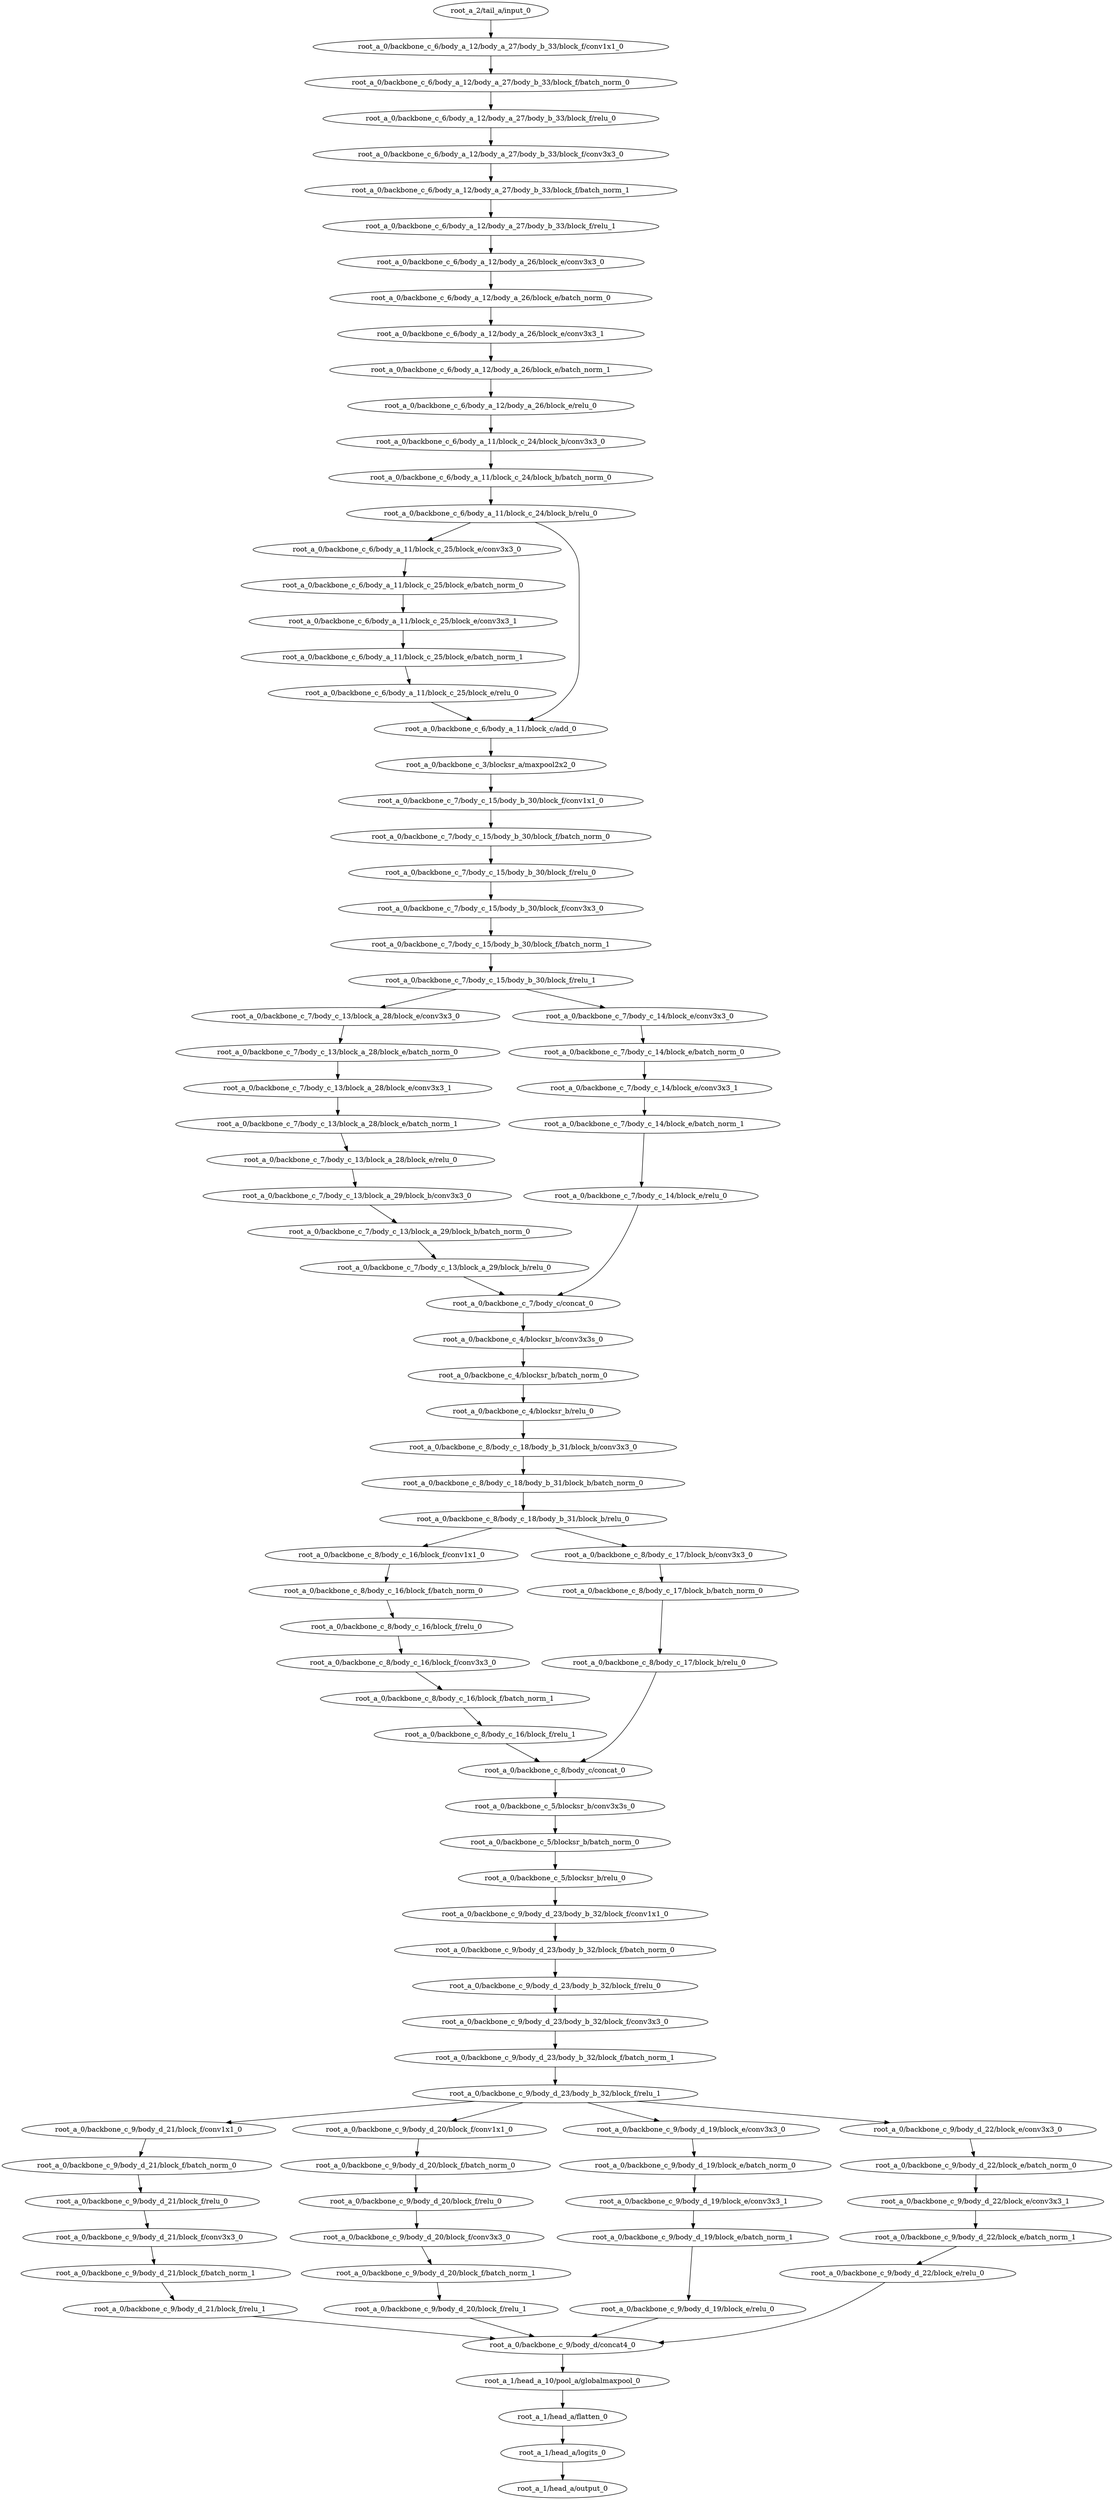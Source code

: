 digraph root_a {
	"root_a_2/tail_a/input_0"
	"root_a_0/backbone_c_6/body_a_12/body_a_27/body_b_33/block_f/conv1x1_0"
	"root_a_0/backbone_c_6/body_a_12/body_a_27/body_b_33/block_f/batch_norm_0"
	"root_a_0/backbone_c_6/body_a_12/body_a_27/body_b_33/block_f/relu_0"
	"root_a_0/backbone_c_6/body_a_12/body_a_27/body_b_33/block_f/conv3x3_0"
	"root_a_0/backbone_c_6/body_a_12/body_a_27/body_b_33/block_f/batch_norm_1"
	"root_a_0/backbone_c_6/body_a_12/body_a_27/body_b_33/block_f/relu_1"
	"root_a_0/backbone_c_6/body_a_12/body_a_26/block_e/conv3x3_0"
	"root_a_0/backbone_c_6/body_a_12/body_a_26/block_e/batch_norm_0"
	"root_a_0/backbone_c_6/body_a_12/body_a_26/block_e/conv3x3_1"
	"root_a_0/backbone_c_6/body_a_12/body_a_26/block_e/batch_norm_1"
	"root_a_0/backbone_c_6/body_a_12/body_a_26/block_e/relu_0"
	"root_a_0/backbone_c_6/body_a_11/block_c_24/block_b/conv3x3_0"
	"root_a_0/backbone_c_6/body_a_11/block_c_24/block_b/batch_norm_0"
	"root_a_0/backbone_c_6/body_a_11/block_c_24/block_b/relu_0"
	"root_a_0/backbone_c_6/body_a_11/block_c_25/block_e/conv3x3_0"
	"root_a_0/backbone_c_6/body_a_11/block_c_25/block_e/batch_norm_0"
	"root_a_0/backbone_c_6/body_a_11/block_c_25/block_e/conv3x3_1"
	"root_a_0/backbone_c_6/body_a_11/block_c_25/block_e/batch_norm_1"
	"root_a_0/backbone_c_6/body_a_11/block_c_25/block_e/relu_0"
	"root_a_0/backbone_c_6/body_a_11/block_c/add_0"
	"root_a_0/backbone_c_3/blocksr_a/maxpool2x2_0"
	"root_a_0/backbone_c_7/body_c_15/body_b_30/block_f/conv1x1_0"
	"root_a_0/backbone_c_7/body_c_15/body_b_30/block_f/batch_norm_0"
	"root_a_0/backbone_c_7/body_c_15/body_b_30/block_f/relu_0"
	"root_a_0/backbone_c_7/body_c_15/body_b_30/block_f/conv3x3_0"
	"root_a_0/backbone_c_7/body_c_15/body_b_30/block_f/batch_norm_1"
	"root_a_0/backbone_c_7/body_c_15/body_b_30/block_f/relu_1"
	"root_a_0/backbone_c_7/body_c_13/block_a_28/block_e/conv3x3_0"
	"root_a_0/backbone_c_7/body_c_13/block_a_28/block_e/batch_norm_0"
	"root_a_0/backbone_c_7/body_c_13/block_a_28/block_e/conv3x3_1"
	"root_a_0/backbone_c_7/body_c_13/block_a_28/block_e/batch_norm_1"
	"root_a_0/backbone_c_7/body_c_13/block_a_28/block_e/relu_0"
	"root_a_0/backbone_c_7/body_c_13/block_a_29/block_b/conv3x3_0"
	"root_a_0/backbone_c_7/body_c_13/block_a_29/block_b/batch_norm_0"
	"root_a_0/backbone_c_7/body_c_13/block_a_29/block_b/relu_0"
	"root_a_0/backbone_c_7/body_c_14/block_e/conv3x3_0"
	"root_a_0/backbone_c_7/body_c_14/block_e/batch_norm_0"
	"root_a_0/backbone_c_7/body_c_14/block_e/conv3x3_1"
	"root_a_0/backbone_c_7/body_c_14/block_e/batch_norm_1"
	"root_a_0/backbone_c_7/body_c_14/block_e/relu_0"
	"root_a_0/backbone_c_7/body_c/concat_0"
	"root_a_0/backbone_c_4/blocksr_b/conv3x3s_0"
	"root_a_0/backbone_c_4/blocksr_b/batch_norm_0"
	"root_a_0/backbone_c_4/blocksr_b/relu_0"
	"root_a_0/backbone_c_8/body_c_18/body_b_31/block_b/conv3x3_0"
	"root_a_0/backbone_c_8/body_c_18/body_b_31/block_b/batch_norm_0"
	"root_a_0/backbone_c_8/body_c_18/body_b_31/block_b/relu_0"
	"root_a_0/backbone_c_8/body_c_16/block_f/conv1x1_0"
	"root_a_0/backbone_c_8/body_c_16/block_f/batch_norm_0"
	"root_a_0/backbone_c_8/body_c_16/block_f/relu_0"
	"root_a_0/backbone_c_8/body_c_16/block_f/conv3x3_0"
	"root_a_0/backbone_c_8/body_c_16/block_f/batch_norm_1"
	"root_a_0/backbone_c_8/body_c_16/block_f/relu_1"
	"root_a_0/backbone_c_8/body_c_17/block_b/conv3x3_0"
	"root_a_0/backbone_c_8/body_c_17/block_b/batch_norm_0"
	"root_a_0/backbone_c_8/body_c_17/block_b/relu_0"
	"root_a_0/backbone_c_8/body_c/concat_0"
	"root_a_0/backbone_c_5/blocksr_b/conv3x3s_0"
	"root_a_0/backbone_c_5/blocksr_b/batch_norm_0"
	"root_a_0/backbone_c_5/blocksr_b/relu_0"
	"root_a_0/backbone_c_9/body_d_23/body_b_32/block_f/conv1x1_0"
	"root_a_0/backbone_c_9/body_d_23/body_b_32/block_f/batch_norm_0"
	"root_a_0/backbone_c_9/body_d_23/body_b_32/block_f/relu_0"
	"root_a_0/backbone_c_9/body_d_23/body_b_32/block_f/conv3x3_0"
	"root_a_0/backbone_c_9/body_d_23/body_b_32/block_f/batch_norm_1"
	"root_a_0/backbone_c_9/body_d_23/body_b_32/block_f/relu_1"
	"root_a_0/backbone_c_9/body_d_21/block_f/conv1x1_0"
	"root_a_0/backbone_c_9/body_d_21/block_f/batch_norm_0"
	"root_a_0/backbone_c_9/body_d_21/block_f/relu_0"
	"root_a_0/backbone_c_9/body_d_21/block_f/conv3x3_0"
	"root_a_0/backbone_c_9/body_d_21/block_f/batch_norm_1"
	"root_a_0/backbone_c_9/body_d_21/block_f/relu_1"
	"root_a_0/backbone_c_9/body_d_20/block_f/conv1x1_0"
	"root_a_0/backbone_c_9/body_d_20/block_f/batch_norm_0"
	"root_a_0/backbone_c_9/body_d_20/block_f/relu_0"
	"root_a_0/backbone_c_9/body_d_20/block_f/conv3x3_0"
	"root_a_0/backbone_c_9/body_d_20/block_f/batch_norm_1"
	"root_a_0/backbone_c_9/body_d_20/block_f/relu_1"
	"root_a_0/backbone_c_9/body_d_19/block_e/conv3x3_0"
	"root_a_0/backbone_c_9/body_d_19/block_e/batch_norm_0"
	"root_a_0/backbone_c_9/body_d_19/block_e/conv3x3_1"
	"root_a_0/backbone_c_9/body_d_19/block_e/batch_norm_1"
	"root_a_0/backbone_c_9/body_d_19/block_e/relu_0"
	"root_a_0/backbone_c_9/body_d_22/block_e/conv3x3_0"
	"root_a_0/backbone_c_9/body_d_22/block_e/batch_norm_0"
	"root_a_0/backbone_c_9/body_d_22/block_e/conv3x3_1"
	"root_a_0/backbone_c_9/body_d_22/block_e/batch_norm_1"
	"root_a_0/backbone_c_9/body_d_22/block_e/relu_0"
	"root_a_0/backbone_c_9/body_d/concat4_0"
	"root_a_1/head_a_10/pool_a/globalmaxpool_0"
	"root_a_1/head_a/flatten_0"
	"root_a_1/head_a/logits_0"
	"root_a_1/head_a/output_0"

	"root_a_2/tail_a/input_0" -> "root_a_0/backbone_c_6/body_a_12/body_a_27/body_b_33/block_f/conv1x1_0"
	"root_a_0/backbone_c_6/body_a_12/body_a_27/body_b_33/block_f/conv1x1_0" -> "root_a_0/backbone_c_6/body_a_12/body_a_27/body_b_33/block_f/batch_norm_0"
	"root_a_0/backbone_c_6/body_a_12/body_a_27/body_b_33/block_f/batch_norm_0" -> "root_a_0/backbone_c_6/body_a_12/body_a_27/body_b_33/block_f/relu_0"
	"root_a_0/backbone_c_6/body_a_12/body_a_27/body_b_33/block_f/relu_0" -> "root_a_0/backbone_c_6/body_a_12/body_a_27/body_b_33/block_f/conv3x3_0"
	"root_a_0/backbone_c_6/body_a_12/body_a_27/body_b_33/block_f/conv3x3_0" -> "root_a_0/backbone_c_6/body_a_12/body_a_27/body_b_33/block_f/batch_norm_1"
	"root_a_0/backbone_c_6/body_a_12/body_a_27/body_b_33/block_f/batch_norm_1" -> "root_a_0/backbone_c_6/body_a_12/body_a_27/body_b_33/block_f/relu_1"
	"root_a_0/backbone_c_6/body_a_12/body_a_27/body_b_33/block_f/relu_1" -> "root_a_0/backbone_c_6/body_a_12/body_a_26/block_e/conv3x3_0"
	"root_a_0/backbone_c_6/body_a_12/body_a_26/block_e/conv3x3_0" -> "root_a_0/backbone_c_6/body_a_12/body_a_26/block_e/batch_norm_0"
	"root_a_0/backbone_c_6/body_a_12/body_a_26/block_e/batch_norm_0" -> "root_a_0/backbone_c_6/body_a_12/body_a_26/block_e/conv3x3_1"
	"root_a_0/backbone_c_6/body_a_12/body_a_26/block_e/conv3x3_1" -> "root_a_0/backbone_c_6/body_a_12/body_a_26/block_e/batch_norm_1"
	"root_a_0/backbone_c_6/body_a_12/body_a_26/block_e/batch_norm_1" -> "root_a_0/backbone_c_6/body_a_12/body_a_26/block_e/relu_0"
	"root_a_0/backbone_c_6/body_a_12/body_a_26/block_e/relu_0" -> "root_a_0/backbone_c_6/body_a_11/block_c_24/block_b/conv3x3_0"
	"root_a_0/backbone_c_6/body_a_11/block_c_24/block_b/conv3x3_0" -> "root_a_0/backbone_c_6/body_a_11/block_c_24/block_b/batch_norm_0"
	"root_a_0/backbone_c_6/body_a_11/block_c_24/block_b/batch_norm_0" -> "root_a_0/backbone_c_6/body_a_11/block_c_24/block_b/relu_0"
	"root_a_0/backbone_c_6/body_a_11/block_c_24/block_b/relu_0" -> "root_a_0/backbone_c_6/body_a_11/block_c_25/block_e/conv3x3_0"
	"root_a_0/backbone_c_6/body_a_11/block_c_25/block_e/conv3x3_0" -> "root_a_0/backbone_c_6/body_a_11/block_c_25/block_e/batch_norm_0"
	"root_a_0/backbone_c_6/body_a_11/block_c_25/block_e/batch_norm_0" -> "root_a_0/backbone_c_6/body_a_11/block_c_25/block_e/conv3x3_1"
	"root_a_0/backbone_c_6/body_a_11/block_c_25/block_e/conv3x3_1" -> "root_a_0/backbone_c_6/body_a_11/block_c_25/block_e/batch_norm_1"
	"root_a_0/backbone_c_6/body_a_11/block_c_25/block_e/batch_norm_1" -> "root_a_0/backbone_c_6/body_a_11/block_c_25/block_e/relu_0"
	"root_a_0/backbone_c_6/body_a_11/block_c_25/block_e/relu_0" -> "root_a_0/backbone_c_6/body_a_11/block_c/add_0"
	"root_a_0/backbone_c_6/body_a_11/block_c_24/block_b/relu_0" -> "root_a_0/backbone_c_6/body_a_11/block_c/add_0"
	"root_a_0/backbone_c_6/body_a_11/block_c/add_0" -> "root_a_0/backbone_c_3/blocksr_a/maxpool2x2_0"
	"root_a_0/backbone_c_3/blocksr_a/maxpool2x2_0" -> "root_a_0/backbone_c_7/body_c_15/body_b_30/block_f/conv1x1_0"
	"root_a_0/backbone_c_7/body_c_15/body_b_30/block_f/conv1x1_0" -> "root_a_0/backbone_c_7/body_c_15/body_b_30/block_f/batch_norm_0"
	"root_a_0/backbone_c_7/body_c_15/body_b_30/block_f/batch_norm_0" -> "root_a_0/backbone_c_7/body_c_15/body_b_30/block_f/relu_0"
	"root_a_0/backbone_c_7/body_c_15/body_b_30/block_f/relu_0" -> "root_a_0/backbone_c_7/body_c_15/body_b_30/block_f/conv3x3_0"
	"root_a_0/backbone_c_7/body_c_15/body_b_30/block_f/conv3x3_0" -> "root_a_0/backbone_c_7/body_c_15/body_b_30/block_f/batch_norm_1"
	"root_a_0/backbone_c_7/body_c_15/body_b_30/block_f/batch_norm_1" -> "root_a_0/backbone_c_7/body_c_15/body_b_30/block_f/relu_1"
	"root_a_0/backbone_c_7/body_c_15/body_b_30/block_f/relu_1" -> "root_a_0/backbone_c_7/body_c_13/block_a_28/block_e/conv3x3_0"
	"root_a_0/backbone_c_7/body_c_13/block_a_28/block_e/conv3x3_0" -> "root_a_0/backbone_c_7/body_c_13/block_a_28/block_e/batch_norm_0"
	"root_a_0/backbone_c_7/body_c_13/block_a_28/block_e/batch_norm_0" -> "root_a_0/backbone_c_7/body_c_13/block_a_28/block_e/conv3x3_1"
	"root_a_0/backbone_c_7/body_c_13/block_a_28/block_e/conv3x3_1" -> "root_a_0/backbone_c_7/body_c_13/block_a_28/block_e/batch_norm_1"
	"root_a_0/backbone_c_7/body_c_13/block_a_28/block_e/batch_norm_1" -> "root_a_0/backbone_c_7/body_c_13/block_a_28/block_e/relu_0"
	"root_a_0/backbone_c_7/body_c_13/block_a_28/block_e/relu_0" -> "root_a_0/backbone_c_7/body_c_13/block_a_29/block_b/conv3x3_0"
	"root_a_0/backbone_c_7/body_c_13/block_a_29/block_b/conv3x3_0" -> "root_a_0/backbone_c_7/body_c_13/block_a_29/block_b/batch_norm_0"
	"root_a_0/backbone_c_7/body_c_13/block_a_29/block_b/batch_norm_0" -> "root_a_0/backbone_c_7/body_c_13/block_a_29/block_b/relu_0"
	"root_a_0/backbone_c_7/body_c_15/body_b_30/block_f/relu_1" -> "root_a_0/backbone_c_7/body_c_14/block_e/conv3x3_0"
	"root_a_0/backbone_c_7/body_c_14/block_e/conv3x3_0" -> "root_a_0/backbone_c_7/body_c_14/block_e/batch_norm_0"
	"root_a_0/backbone_c_7/body_c_14/block_e/batch_norm_0" -> "root_a_0/backbone_c_7/body_c_14/block_e/conv3x3_1"
	"root_a_0/backbone_c_7/body_c_14/block_e/conv3x3_1" -> "root_a_0/backbone_c_7/body_c_14/block_e/batch_norm_1"
	"root_a_0/backbone_c_7/body_c_14/block_e/batch_norm_1" -> "root_a_0/backbone_c_7/body_c_14/block_e/relu_0"
	"root_a_0/backbone_c_7/body_c_13/block_a_29/block_b/relu_0" -> "root_a_0/backbone_c_7/body_c/concat_0"
	"root_a_0/backbone_c_7/body_c_14/block_e/relu_0" -> "root_a_0/backbone_c_7/body_c/concat_0"
	"root_a_0/backbone_c_7/body_c/concat_0" -> "root_a_0/backbone_c_4/blocksr_b/conv3x3s_0"
	"root_a_0/backbone_c_4/blocksr_b/conv3x3s_0" -> "root_a_0/backbone_c_4/blocksr_b/batch_norm_0"
	"root_a_0/backbone_c_4/blocksr_b/batch_norm_0" -> "root_a_0/backbone_c_4/blocksr_b/relu_0"
	"root_a_0/backbone_c_4/blocksr_b/relu_0" -> "root_a_0/backbone_c_8/body_c_18/body_b_31/block_b/conv3x3_0"
	"root_a_0/backbone_c_8/body_c_18/body_b_31/block_b/conv3x3_0" -> "root_a_0/backbone_c_8/body_c_18/body_b_31/block_b/batch_norm_0"
	"root_a_0/backbone_c_8/body_c_18/body_b_31/block_b/batch_norm_0" -> "root_a_0/backbone_c_8/body_c_18/body_b_31/block_b/relu_0"
	"root_a_0/backbone_c_8/body_c_18/body_b_31/block_b/relu_0" -> "root_a_0/backbone_c_8/body_c_16/block_f/conv1x1_0"
	"root_a_0/backbone_c_8/body_c_16/block_f/conv1x1_0" -> "root_a_0/backbone_c_8/body_c_16/block_f/batch_norm_0"
	"root_a_0/backbone_c_8/body_c_16/block_f/batch_norm_0" -> "root_a_0/backbone_c_8/body_c_16/block_f/relu_0"
	"root_a_0/backbone_c_8/body_c_16/block_f/relu_0" -> "root_a_0/backbone_c_8/body_c_16/block_f/conv3x3_0"
	"root_a_0/backbone_c_8/body_c_16/block_f/conv3x3_0" -> "root_a_0/backbone_c_8/body_c_16/block_f/batch_norm_1"
	"root_a_0/backbone_c_8/body_c_16/block_f/batch_norm_1" -> "root_a_0/backbone_c_8/body_c_16/block_f/relu_1"
	"root_a_0/backbone_c_8/body_c_18/body_b_31/block_b/relu_0" -> "root_a_0/backbone_c_8/body_c_17/block_b/conv3x3_0"
	"root_a_0/backbone_c_8/body_c_17/block_b/conv3x3_0" -> "root_a_0/backbone_c_8/body_c_17/block_b/batch_norm_0"
	"root_a_0/backbone_c_8/body_c_17/block_b/batch_norm_0" -> "root_a_0/backbone_c_8/body_c_17/block_b/relu_0"
	"root_a_0/backbone_c_8/body_c_16/block_f/relu_1" -> "root_a_0/backbone_c_8/body_c/concat_0"
	"root_a_0/backbone_c_8/body_c_17/block_b/relu_0" -> "root_a_0/backbone_c_8/body_c/concat_0"
	"root_a_0/backbone_c_8/body_c/concat_0" -> "root_a_0/backbone_c_5/blocksr_b/conv3x3s_0"
	"root_a_0/backbone_c_5/blocksr_b/conv3x3s_0" -> "root_a_0/backbone_c_5/blocksr_b/batch_norm_0"
	"root_a_0/backbone_c_5/blocksr_b/batch_norm_0" -> "root_a_0/backbone_c_5/blocksr_b/relu_0"
	"root_a_0/backbone_c_5/blocksr_b/relu_0" -> "root_a_0/backbone_c_9/body_d_23/body_b_32/block_f/conv1x1_0"
	"root_a_0/backbone_c_9/body_d_23/body_b_32/block_f/conv1x1_0" -> "root_a_0/backbone_c_9/body_d_23/body_b_32/block_f/batch_norm_0"
	"root_a_0/backbone_c_9/body_d_23/body_b_32/block_f/batch_norm_0" -> "root_a_0/backbone_c_9/body_d_23/body_b_32/block_f/relu_0"
	"root_a_0/backbone_c_9/body_d_23/body_b_32/block_f/relu_0" -> "root_a_0/backbone_c_9/body_d_23/body_b_32/block_f/conv3x3_0"
	"root_a_0/backbone_c_9/body_d_23/body_b_32/block_f/conv3x3_0" -> "root_a_0/backbone_c_9/body_d_23/body_b_32/block_f/batch_norm_1"
	"root_a_0/backbone_c_9/body_d_23/body_b_32/block_f/batch_norm_1" -> "root_a_0/backbone_c_9/body_d_23/body_b_32/block_f/relu_1"
	"root_a_0/backbone_c_9/body_d_23/body_b_32/block_f/relu_1" -> "root_a_0/backbone_c_9/body_d_21/block_f/conv1x1_0"
	"root_a_0/backbone_c_9/body_d_21/block_f/conv1x1_0" -> "root_a_0/backbone_c_9/body_d_21/block_f/batch_norm_0"
	"root_a_0/backbone_c_9/body_d_21/block_f/batch_norm_0" -> "root_a_0/backbone_c_9/body_d_21/block_f/relu_0"
	"root_a_0/backbone_c_9/body_d_21/block_f/relu_0" -> "root_a_0/backbone_c_9/body_d_21/block_f/conv3x3_0"
	"root_a_0/backbone_c_9/body_d_21/block_f/conv3x3_0" -> "root_a_0/backbone_c_9/body_d_21/block_f/batch_norm_1"
	"root_a_0/backbone_c_9/body_d_21/block_f/batch_norm_1" -> "root_a_0/backbone_c_9/body_d_21/block_f/relu_1"
	"root_a_0/backbone_c_9/body_d_23/body_b_32/block_f/relu_1" -> "root_a_0/backbone_c_9/body_d_20/block_f/conv1x1_0"
	"root_a_0/backbone_c_9/body_d_20/block_f/conv1x1_0" -> "root_a_0/backbone_c_9/body_d_20/block_f/batch_norm_0"
	"root_a_0/backbone_c_9/body_d_20/block_f/batch_norm_0" -> "root_a_0/backbone_c_9/body_d_20/block_f/relu_0"
	"root_a_0/backbone_c_9/body_d_20/block_f/relu_0" -> "root_a_0/backbone_c_9/body_d_20/block_f/conv3x3_0"
	"root_a_0/backbone_c_9/body_d_20/block_f/conv3x3_0" -> "root_a_0/backbone_c_9/body_d_20/block_f/batch_norm_1"
	"root_a_0/backbone_c_9/body_d_20/block_f/batch_norm_1" -> "root_a_0/backbone_c_9/body_d_20/block_f/relu_1"
	"root_a_0/backbone_c_9/body_d_23/body_b_32/block_f/relu_1" -> "root_a_0/backbone_c_9/body_d_19/block_e/conv3x3_0"
	"root_a_0/backbone_c_9/body_d_19/block_e/conv3x3_0" -> "root_a_0/backbone_c_9/body_d_19/block_e/batch_norm_0"
	"root_a_0/backbone_c_9/body_d_19/block_e/batch_norm_0" -> "root_a_0/backbone_c_9/body_d_19/block_e/conv3x3_1"
	"root_a_0/backbone_c_9/body_d_19/block_e/conv3x3_1" -> "root_a_0/backbone_c_9/body_d_19/block_e/batch_norm_1"
	"root_a_0/backbone_c_9/body_d_19/block_e/batch_norm_1" -> "root_a_0/backbone_c_9/body_d_19/block_e/relu_0"
	"root_a_0/backbone_c_9/body_d_23/body_b_32/block_f/relu_1" -> "root_a_0/backbone_c_9/body_d_22/block_e/conv3x3_0"
	"root_a_0/backbone_c_9/body_d_22/block_e/conv3x3_0" -> "root_a_0/backbone_c_9/body_d_22/block_e/batch_norm_0"
	"root_a_0/backbone_c_9/body_d_22/block_e/batch_norm_0" -> "root_a_0/backbone_c_9/body_d_22/block_e/conv3x3_1"
	"root_a_0/backbone_c_9/body_d_22/block_e/conv3x3_1" -> "root_a_0/backbone_c_9/body_d_22/block_e/batch_norm_1"
	"root_a_0/backbone_c_9/body_d_22/block_e/batch_norm_1" -> "root_a_0/backbone_c_9/body_d_22/block_e/relu_0"
	"root_a_0/backbone_c_9/body_d_21/block_f/relu_1" -> "root_a_0/backbone_c_9/body_d/concat4_0"
	"root_a_0/backbone_c_9/body_d_20/block_f/relu_1" -> "root_a_0/backbone_c_9/body_d/concat4_0"
	"root_a_0/backbone_c_9/body_d_19/block_e/relu_0" -> "root_a_0/backbone_c_9/body_d/concat4_0"
	"root_a_0/backbone_c_9/body_d_22/block_e/relu_0" -> "root_a_0/backbone_c_9/body_d/concat4_0"
	"root_a_0/backbone_c_9/body_d/concat4_0" -> "root_a_1/head_a_10/pool_a/globalmaxpool_0"
	"root_a_1/head_a_10/pool_a/globalmaxpool_0" -> "root_a_1/head_a/flatten_0"
	"root_a_1/head_a/flatten_0" -> "root_a_1/head_a/logits_0"
	"root_a_1/head_a/logits_0" -> "root_a_1/head_a/output_0"

}